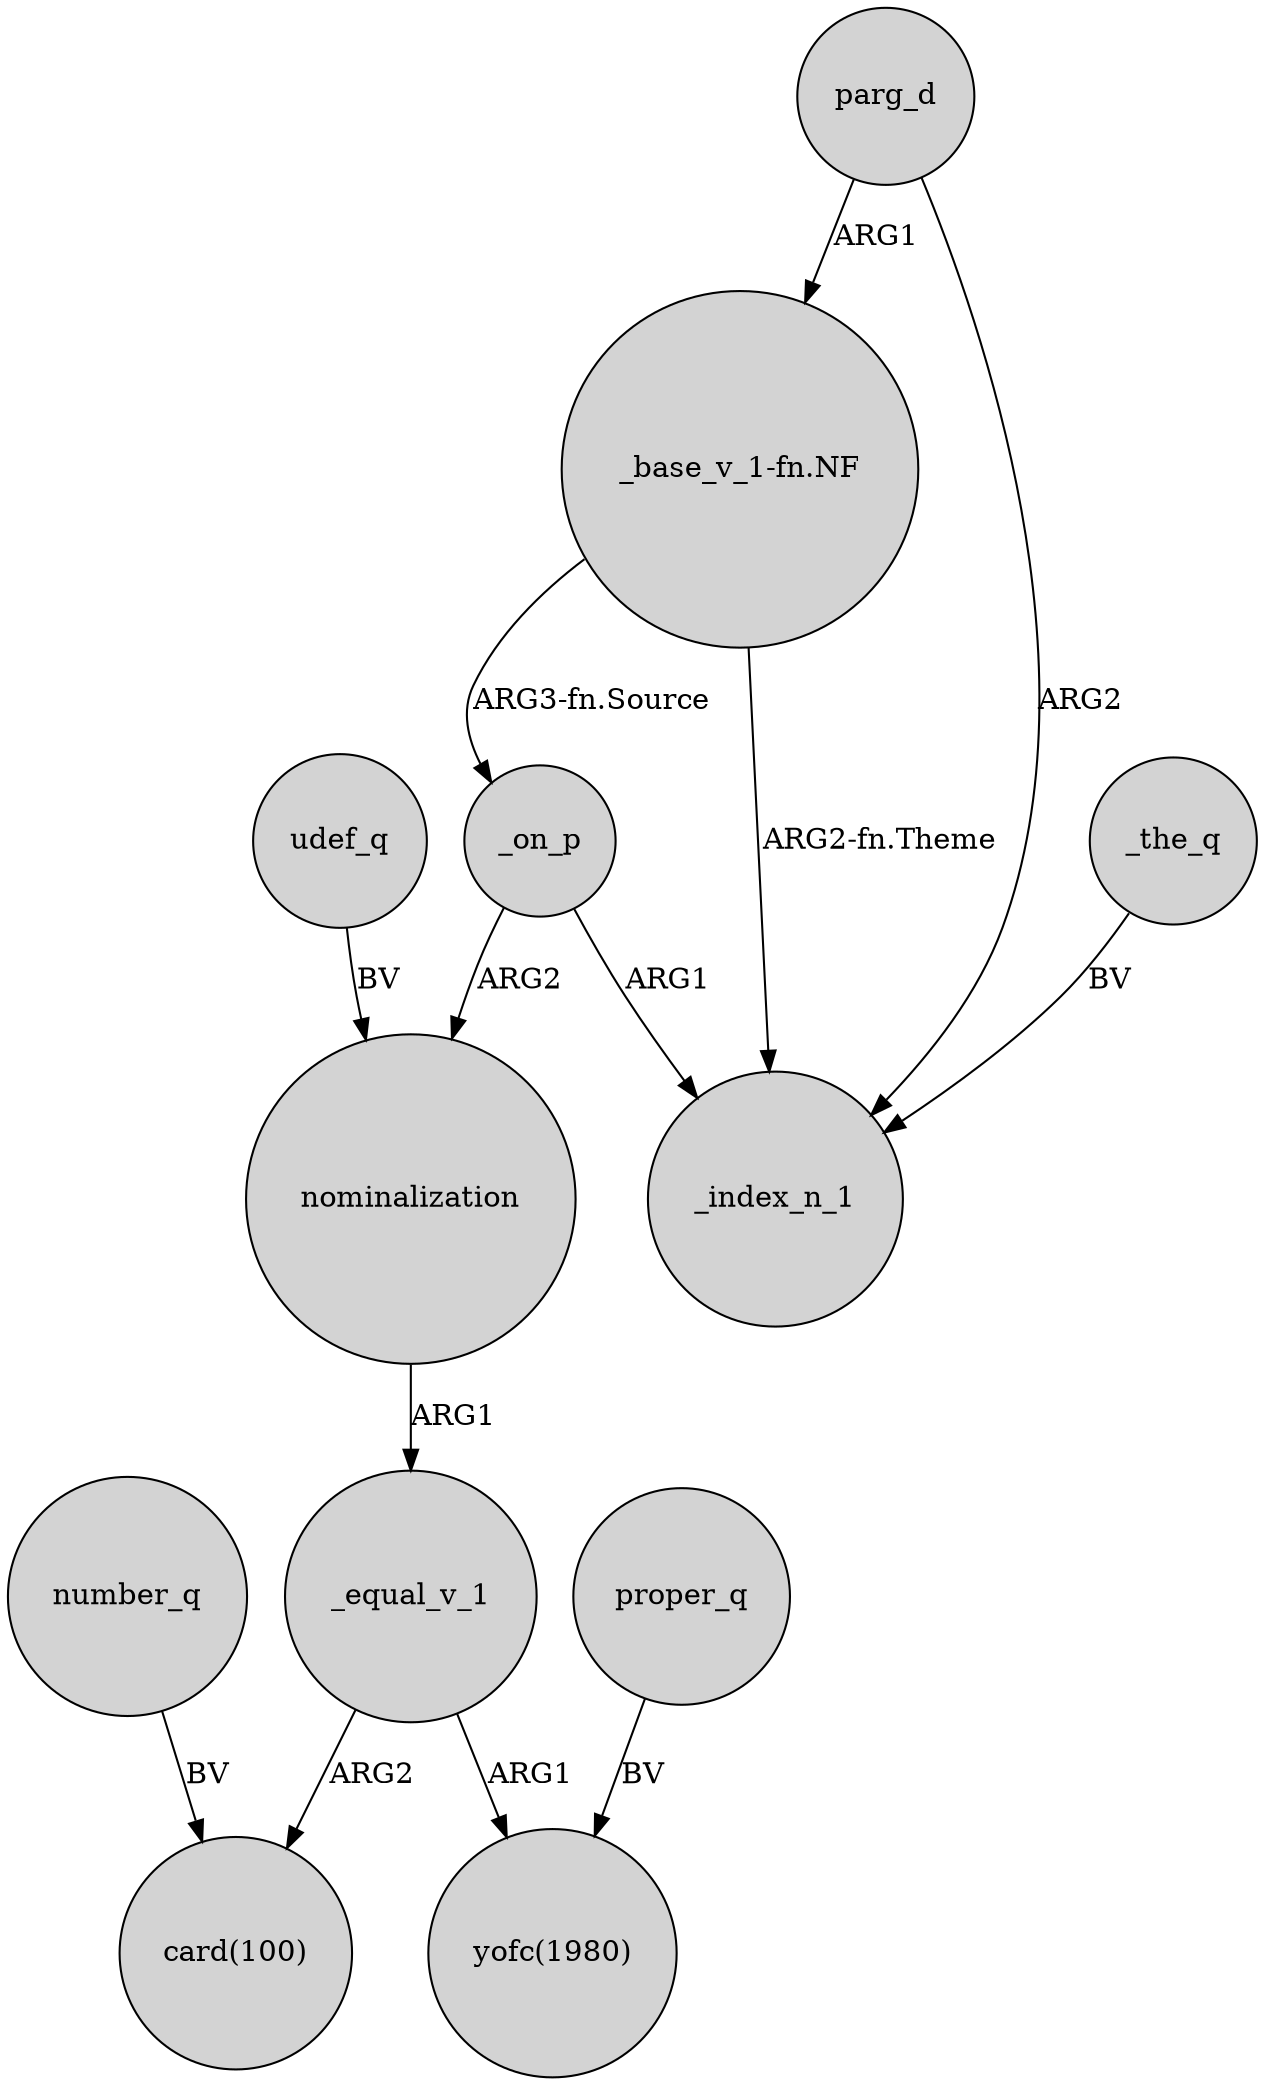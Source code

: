 digraph {
	node [shape=circle style=filled]
	number_q -> "card(100)" [label=BV]
	_on_p -> _index_n_1 [label=ARG1]
	parg_d -> _index_n_1 [label=ARG2]
	nominalization -> _equal_v_1 [label=ARG1]
	proper_q -> "yofc(1980)" [label=BV]
	_equal_v_1 -> "yofc(1980)" [label=ARG1]
	udef_q -> nominalization [label=BV]
	_equal_v_1 -> "card(100)" [label=ARG2]
	"_base_v_1-fn.NF" -> _index_n_1 [label="ARG2-fn.Theme"]
	parg_d -> "_base_v_1-fn.NF" [label=ARG1]
	"_base_v_1-fn.NF" -> _on_p [label="ARG3-fn.Source"]
	_on_p -> nominalization [label=ARG2]
	_the_q -> _index_n_1 [label=BV]
}
